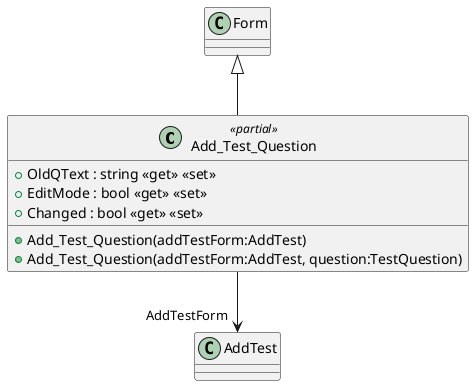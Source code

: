 @startuml
class Add_Test_Question <<partial>> {
    + OldQText : string <<get>> <<set>>
    + EditMode : bool <<get>> <<set>>
    + Changed : bool <<get>> <<set>>
    + Add_Test_Question(addTestForm:AddTest)
    + Add_Test_Question(addTestForm:AddTest, question:TestQuestion)
}
Form <|-- Add_Test_Question
Add_Test_Question --> "AddTestForm" AddTest
@enduml
